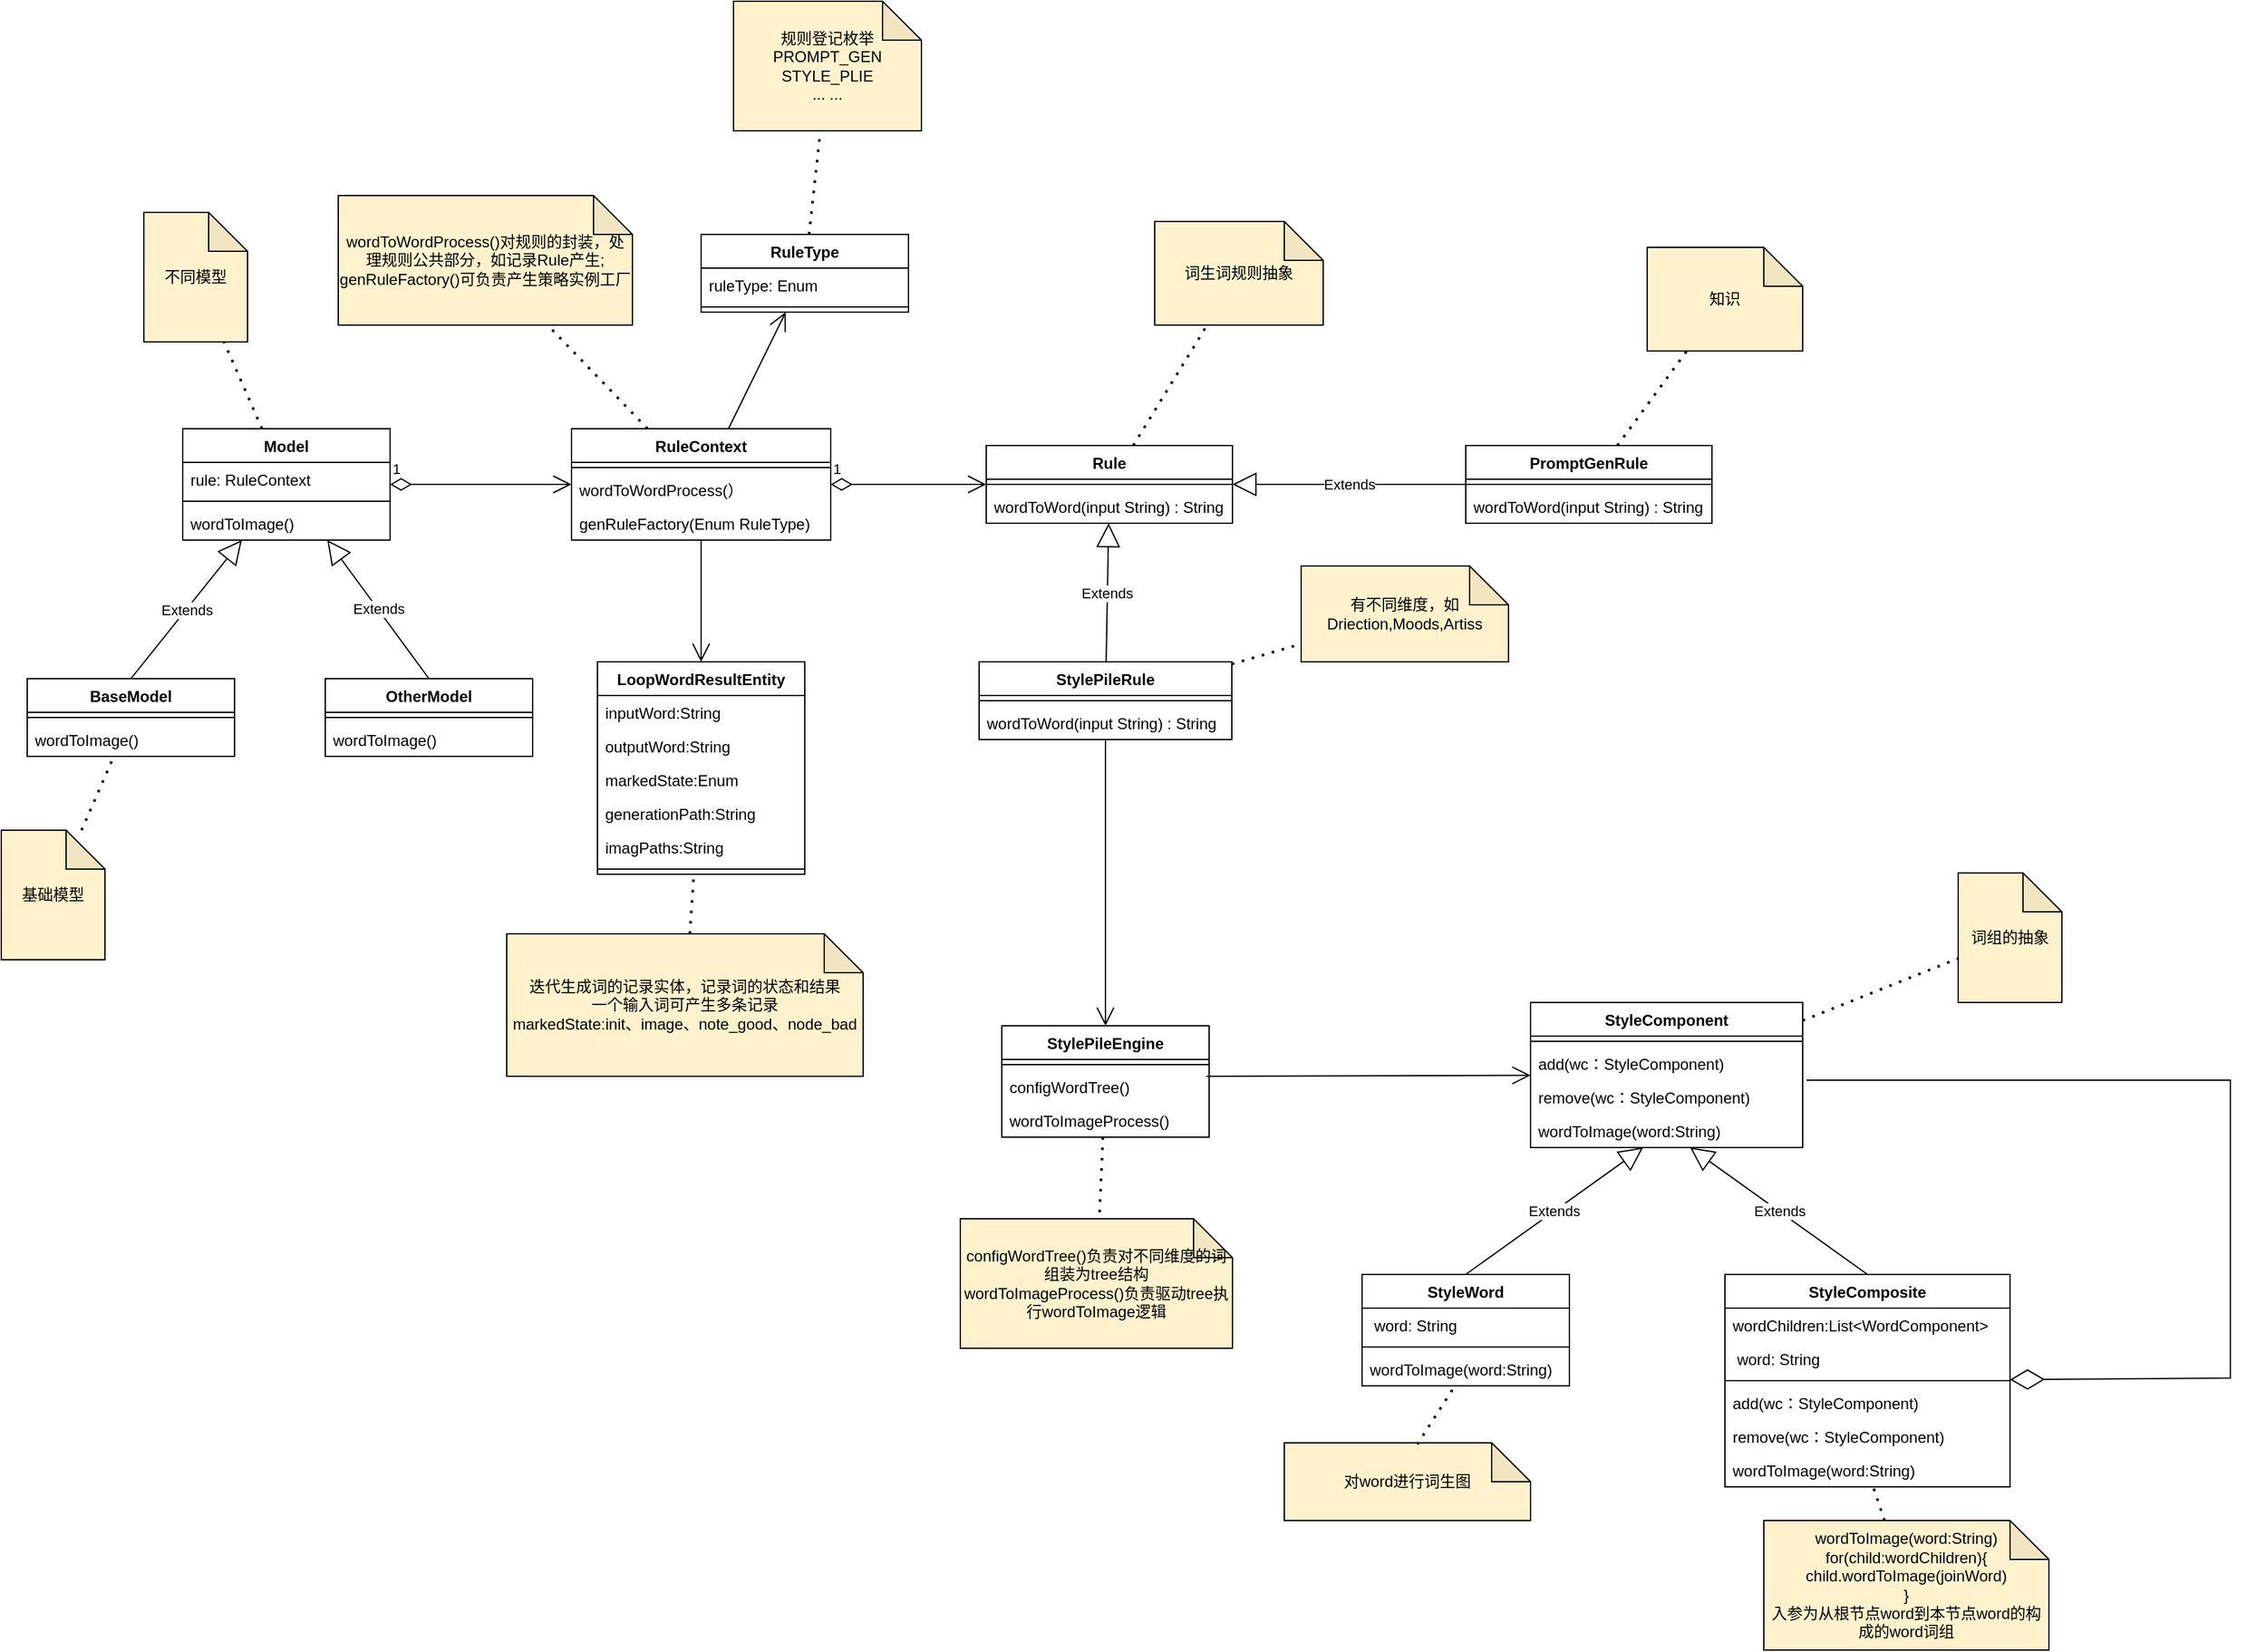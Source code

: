 <mxfile version="20.8.23" type="github">
  <diagram id="C5RBs43oDa-KdzZeNtuy" name="Page-1">
    <mxGraphModel dx="2006" dy="1645" grid="1" gridSize="10" guides="1" tooltips="1" connect="1" arrows="1" fold="1" page="1" pageScale="1" pageWidth="827" pageHeight="1169" math="0" shadow="0">
      <root>
        <mxCell id="WIyWlLk6GJQsqaUBKTNV-0" />
        <mxCell id="WIyWlLk6GJQsqaUBKTNV-1" parent="WIyWlLk6GJQsqaUBKTNV-0" />
        <mxCell id="yQq68o5WZJDf7F2LKcGU-19" value="StyleComponent" style="swimlane;fontStyle=1;align=center;verticalAlign=top;childLayout=stackLayout;horizontal=1;startSize=26;horizontalStack=0;resizeParent=1;resizeParentMax=0;resizeLast=0;collapsible=1;marginBottom=0;" vertex="1" parent="WIyWlLk6GJQsqaUBKTNV-1">
          <mxGeometry x="430" y="83" width="210" height="112" as="geometry" />
        </mxCell>
        <mxCell id="yQq68o5WZJDf7F2LKcGU-20" value="" style="line;strokeWidth=1;fillColor=none;align=left;verticalAlign=middle;spacingTop=-1;spacingLeft=3;spacingRight=3;rotatable=0;labelPosition=right;points=[];portConstraint=eastwest;strokeColor=inherit;" vertex="1" parent="yQq68o5WZJDf7F2LKcGU-19">
          <mxGeometry y="26" width="210" height="8" as="geometry" />
        </mxCell>
        <mxCell id="yQq68o5WZJDf7F2LKcGU-21" value="add(wc：StyleComponent)" style="text;strokeColor=none;fillColor=none;align=left;verticalAlign=top;spacingLeft=4;spacingRight=4;overflow=hidden;rotatable=0;points=[[0,0.5],[1,0.5]];portConstraint=eastwest;" vertex="1" parent="yQq68o5WZJDf7F2LKcGU-19">
          <mxGeometry y="34" width="210" height="26" as="geometry" />
        </mxCell>
        <mxCell id="yQq68o5WZJDf7F2LKcGU-22" value="remove(wc：StyleComponent)" style="text;strokeColor=none;fillColor=none;align=left;verticalAlign=top;spacingLeft=4;spacingRight=4;overflow=hidden;rotatable=0;points=[[0,0.5],[1,0.5]];portConstraint=eastwest;" vertex="1" parent="yQq68o5WZJDf7F2LKcGU-19">
          <mxGeometry y="60" width="210" height="26" as="geometry" />
        </mxCell>
        <mxCell id="yQq68o5WZJDf7F2LKcGU-38" value="wordToImage(word:String)" style="text;strokeColor=none;fillColor=none;align=left;verticalAlign=top;spacingLeft=4;spacingRight=4;overflow=hidden;rotatable=0;points=[[0,0.5],[1,0.5]];portConstraint=eastwest;" vertex="1" parent="yQq68o5WZJDf7F2LKcGU-19">
          <mxGeometry y="86" width="210" height="26" as="geometry" />
        </mxCell>
        <mxCell id="yQq68o5WZJDf7F2LKcGU-24" value="词组的抽象" style="shape=note;whiteSpace=wrap;html=1;backgroundOutline=1;darkOpacity=0.05;fillColor=#FFF2CC;" vertex="1" parent="WIyWlLk6GJQsqaUBKTNV-1">
          <mxGeometry x="760" y="-17" width="80" height="100" as="geometry" />
        </mxCell>
        <mxCell id="yQq68o5WZJDf7F2LKcGU-25" value="" style="endArrow=none;dashed=1;html=1;dashPattern=1 3;strokeWidth=2;rounded=0;" edge="1" parent="WIyWlLk6GJQsqaUBKTNV-1" source="yQq68o5WZJDf7F2LKcGU-19" target="yQq68o5WZJDf7F2LKcGU-24">
          <mxGeometry width="50" height="50" relative="1" as="geometry">
            <mxPoint x="630" y="143" as="sourcePoint" />
            <mxPoint x="680" y="93" as="targetPoint" />
          </mxGeometry>
        </mxCell>
        <mxCell id="yQq68o5WZJDf7F2LKcGU-26" value="StyleWord" style="swimlane;fontStyle=1;align=center;verticalAlign=top;childLayout=stackLayout;horizontal=1;startSize=26;horizontalStack=0;resizeParent=1;resizeParentMax=0;resizeLast=0;collapsible=1;marginBottom=0;" vertex="1" parent="WIyWlLk6GJQsqaUBKTNV-1">
          <mxGeometry x="300" y="293" width="160" height="86" as="geometry" />
        </mxCell>
        <mxCell id="yQq68o5WZJDf7F2LKcGU-27" value=" word: String" style="text;strokeColor=none;fillColor=none;align=left;verticalAlign=top;spacingLeft=4;spacingRight=4;overflow=hidden;rotatable=0;points=[[0,0.5],[1,0.5]];portConstraint=eastwest;" vertex="1" parent="yQq68o5WZJDf7F2LKcGU-26">
          <mxGeometry y="26" width="160" height="26" as="geometry" />
        </mxCell>
        <mxCell id="yQq68o5WZJDf7F2LKcGU-28" value="" style="line;strokeWidth=1;fillColor=none;align=left;verticalAlign=middle;spacingTop=-1;spacingLeft=3;spacingRight=3;rotatable=0;labelPosition=right;points=[];portConstraint=eastwest;strokeColor=inherit;" vertex="1" parent="yQq68o5WZJDf7F2LKcGU-26">
          <mxGeometry y="52" width="160" height="8" as="geometry" />
        </mxCell>
        <mxCell id="yQq68o5WZJDf7F2LKcGU-39" value="wordToImage(word:String)" style="text;strokeColor=none;fillColor=none;align=left;verticalAlign=top;spacingLeft=4;spacingRight=4;overflow=hidden;rotatable=0;points=[[0,0.5],[1,0.5]];portConstraint=eastwest;" vertex="1" parent="yQq68o5WZJDf7F2LKcGU-26">
          <mxGeometry y="60" width="160" height="26" as="geometry" />
        </mxCell>
        <mxCell id="yQq68o5WZJDf7F2LKcGU-30" value="Extends" style="endArrow=block;endSize=16;endFill=0;html=1;rounded=0;exitX=0.5;exitY=0;exitDx=0;exitDy=0;" edge="1" parent="WIyWlLk6GJQsqaUBKTNV-1" source="yQq68o5WZJDf7F2LKcGU-26">
          <mxGeometry width="160" relative="1" as="geometry">
            <mxPoint x="510" y="293" as="sourcePoint" />
            <mxPoint x="516.847" y="195" as="targetPoint" />
          </mxGeometry>
        </mxCell>
        <mxCell id="yQq68o5WZJDf7F2LKcGU-31" value="StyleComposite" style="swimlane;fontStyle=1;align=center;verticalAlign=top;childLayout=stackLayout;horizontal=1;startSize=26;horizontalStack=0;resizeParent=1;resizeParentMax=0;resizeLast=0;collapsible=1;marginBottom=0;" vertex="1" parent="WIyWlLk6GJQsqaUBKTNV-1">
          <mxGeometry x="580" y="293" width="220" height="164" as="geometry" />
        </mxCell>
        <mxCell id="yQq68o5WZJDf7F2LKcGU-32" value="wordChildren:List&lt;WordComponent&gt;" style="text;strokeColor=none;fillColor=none;align=left;verticalAlign=top;spacingLeft=4;spacingRight=4;overflow=hidden;rotatable=0;points=[[0,0.5],[1,0.5]];portConstraint=eastwest;" vertex="1" parent="yQq68o5WZJDf7F2LKcGU-31">
          <mxGeometry y="26" width="220" height="26" as="geometry" />
        </mxCell>
        <mxCell id="yQq68o5WZJDf7F2LKcGU-45" value=" word: String" style="text;strokeColor=none;fillColor=none;align=left;verticalAlign=top;spacingLeft=4;spacingRight=4;overflow=hidden;rotatable=0;points=[[0,0.5],[1,0.5]];portConstraint=eastwest;" vertex="1" parent="yQq68o5WZJDf7F2LKcGU-31">
          <mxGeometry y="52" width="220" height="26" as="geometry" />
        </mxCell>
        <mxCell id="yQq68o5WZJDf7F2LKcGU-33" value="" style="line;strokeWidth=1;fillColor=none;align=left;verticalAlign=middle;spacingTop=-1;spacingLeft=3;spacingRight=3;rotatable=0;labelPosition=right;points=[];portConstraint=eastwest;strokeColor=inherit;" vertex="1" parent="yQq68o5WZJDf7F2LKcGU-31">
          <mxGeometry y="78" width="220" height="8" as="geometry" />
        </mxCell>
        <mxCell id="yQq68o5WZJDf7F2LKcGU-34" value="add(wc：StyleComponent)" style="text;strokeColor=none;fillColor=none;align=left;verticalAlign=top;spacingLeft=4;spacingRight=4;overflow=hidden;rotatable=0;points=[[0,0.5],[1,0.5]];portConstraint=eastwest;" vertex="1" parent="yQq68o5WZJDf7F2LKcGU-31">
          <mxGeometry y="86" width="220" height="26" as="geometry" />
        </mxCell>
        <mxCell id="yQq68o5WZJDf7F2LKcGU-36" value="remove(wc：StyleComponent)" style="text;strokeColor=none;fillColor=none;align=left;verticalAlign=top;spacingLeft=4;spacingRight=4;overflow=hidden;rotatable=0;points=[[0,0.5],[1,0.5]];portConstraint=eastwest;" vertex="1" parent="yQq68o5WZJDf7F2LKcGU-31">
          <mxGeometry y="112" width="220" height="26" as="geometry" />
        </mxCell>
        <mxCell id="yQq68o5WZJDf7F2LKcGU-35" value="wordToImage(word:String)" style="text;strokeColor=none;fillColor=none;align=left;verticalAlign=top;spacingLeft=4;spacingRight=4;overflow=hidden;rotatable=0;points=[[0,0.5],[1,0.5]];portConstraint=eastwest;" vertex="1" parent="yQq68o5WZJDf7F2LKcGU-31">
          <mxGeometry y="138" width="220" height="26" as="geometry" />
        </mxCell>
        <mxCell id="yQq68o5WZJDf7F2LKcGU-37" value="Extends" style="endArrow=block;endSize=16;endFill=0;html=1;rounded=0;exitX=0.5;exitY=0;exitDx=0;exitDy=0;" edge="1" parent="WIyWlLk6GJQsqaUBKTNV-1" source="yQq68o5WZJDf7F2LKcGU-31">
          <mxGeometry width="160" relative="1" as="geometry">
            <mxPoint x="710" y="263" as="sourcePoint" />
            <mxPoint x="553.153" y="195" as="targetPoint" />
          </mxGeometry>
        </mxCell>
        <mxCell id="yQq68o5WZJDf7F2LKcGU-40" value="wordToImage(word:String)&lt;br&gt;for(child:wordChildren){&lt;br&gt;child.wordToImage(joinWord)&lt;br&gt;}&lt;br&gt;入参为从根节点word到本节点word的构成的word词组" style="shape=note;whiteSpace=wrap;html=1;backgroundOutline=1;darkOpacity=0.05;fillColor=#FFF2CC;" vertex="1" parent="WIyWlLk6GJQsqaUBKTNV-1">
          <mxGeometry x="610" y="483" width="220" height="100" as="geometry" />
        </mxCell>
        <mxCell id="yQq68o5WZJDf7F2LKcGU-42" value="" style="endArrow=none;dashed=1;html=1;dashPattern=1 3;strokeWidth=2;rounded=0;" edge="1" parent="WIyWlLk6GJQsqaUBKTNV-1" source="yQq68o5WZJDf7F2LKcGU-40" target="yQq68o5WZJDf7F2LKcGU-35">
          <mxGeometry width="50" height="50" relative="1" as="geometry">
            <mxPoint x="500" y="533" as="sourcePoint" />
            <mxPoint x="550" y="483" as="targetPoint" />
          </mxGeometry>
        </mxCell>
        <mxCell id="yQq68o5WZJDf7F2LKcGU-43" value="对word进行词生图" style="shape=note;whiteSpace=wrap;html=1;backgroundOutline=1;darkOpacity=0.05;fillColor=#FFF2CC;" vertex="1" parent="WIyWlLk6GJQsqaUBKTNV-1">
          <mxGeometry x="240" y="423" width="190" height="60" as="geometry" />
        </mxCell>
        <mxCell id="yQq68o5WZJDf7F2LKcGU-44" value="" style="endArrow=none;dashed=1;html=1;dashPattern=1 3;strokeWidth=2;rounded=0;exitX=0.54;exitY=0.02;exitDx=0;exitDy=0;exitPerimeter=0;" edge="1" parent="WIyWlLk6GJQsqaUBKTNV-1" source="yQq68o5WZJDf7F2LKcGU-43" target="yQq68o5WZJDf7F2LKcGU-39">
          <mxGeometry width="50" height="50" relative="1" as="geometry">
            <mxPoint x="340" y="443" as="sourcePoint" />
            <mxPoint x="390" y="393" as="targetPoint" />
          </mxGeometry>
        </mxCell>
        <mxCell id="yQq68o5WZJDf7F2LKcGU-47" value="" style="endArrow=diamondThin;endFill=0;endSize=24;html=1;rounded=0;exitX=1.014;exitY=0;exitDx=0;exitDy=0;exitPerimeter=0;" edge="1" parent="WIyWlLk6GJQsqaUBKTNV-1" source="yQq68o5WZJDf7F2LKcGU-22" target="yQq68o5WZJDf7F2LKcGU-31">
          <mxGeometry width="160" relative="1" as="geometry">
            <mxPoint x="860" y="273" as="sourcePoint" />
            <mxPoint x="1020" y="273" as="targetPoint" />
            <Array as="points">
              <mxPoint x="970" y="143" />
              <mxPoint x="970" y="373" />
            </Array>
          </mxGeometry>
        </mxCell>
        <mxCell id="yQq68o5WZJDf7F2LKcGU-48" value="StylePileEngine" style="swimlane;fontStyle=1;align=center;verticalAlign=top;childLayout=stackLayout;horizontal=1;startSize=26;horizontalStack=0;resizeParent=1;resizeParentMax=0;resizeLast=0;collapsible=1;marginBottom=0;" vertex="1" parent="WIyWlLk6GJQsqaUBKTNV-1">
          <mxGeometry x="22" y="101" width="160" height="86" as="geometry" />
        </mxCell>
        <mxCell id="yQq68o5WZJDf7F2LKcGU-50" value="" style="line;strokeWidth=1;fillColor=none;align=left;verticalAlign=middle;spacingTop=-1;spacingLeft=3;spacingRight=3;rotatable=0;labelPosition=right;points=[];portConstraint=eastwest;strokeColor=inherit;" vertex="1" parent="yQq68o5WZJDf7F2LKcGU-48">
          <mxGeometry y="26" width="160" height="8" as="geometry" />
        </mxCell>
        <mxCell id="yQq68o5WZJDf7F2LKcGU-51" value="configWordTree()" style="text;strokeColor=none;fillColor=none;align=left;verticalAlign=top;spacingLeft=4;spacingRight=4;overflow=hidden;rotatable=0;points=[[0,0.5],[1,0.5]];portConstraint=eastwest;" vertex="1" parent="yQq68o5WZJDf7F2LKcGU-48">
          <mxGeometry y="34" width="160" height="26" as="geometry" />
        </mxCell>
        <mxCell id="yQq68o5WZJDf7F2LKcGU-145" value="wordToImageProcess()" style="text;strokeColor=none;fillColor=none;align=left;verticalAlign=top;spacingLeft=4;spacingRight=4;overflow=hidden;rotatable=0;points=[[0,0.5],[1,0.5]];portConstraint=eastwest;" vertex="1" parent="yQq68o5WZJDf7F2LKcGU-48">
          <mxGeometry y="60" width="160" height="26" as="geometry" />
        </mxCell>
        <mxCell id="yQq68o5WZJDf7F2LKcGU-52" value="" style="endArrow=open;endFill=1;endSize=12;html=1;rounded=0;exitX=1;exitY=0.5;exitDx=0;exitDy=0;" edge="1" parent="WIyWlLk6GJQsqaUBKTNV-1" target="yQq68o5WZJDf7F2LKcGU-19">
          <mxGeometry width="160" relative="1" as="geometry">
            <mxPoint x="180" y="140" as="sourcePoint" />
            <mxPoint x="390" y="123" as="targetPoint" />
          </mxGeometry>
        </mxCell>
        <mxCell id="yQq68o5WZJDf7F2LKcGU-53" value="configWordTree()负责对不同维度的词组装为tree结构&lt;br&gt;wordToImageProcess()负责驱动tree执行wordToImage逻辑" style="shape=note;whiteSpace=wrap;html=1;backgroundOutline=1;darkOpacity=0.05;fillColor=#FFF2CC;" vertex="1" parent="WIyWlLk6GJQsqaUBKTNV-1">
          <mxGeometry x="-10" y="250" width="210" height="100" as="geometry" />
        </mxCell>
        <mxCell id="yQq68o5WZJDf7F2LKcGU-54" value="" style="endArrow=none;dashed=1;html=1;dashPattern=1 3;strokeWidth=2;rounded=0;" edge="1" parent="WIyWlLk6GJQsqaUBKTNV-1" source="yQq68o5WZJDf7F2LKcGU-48" target="yQq68o5WZJDf7F2LKcGU-53">
          <mxGeometry width="50" height="50" relative="1" as="geometry">
            <mxPoint x="170" y="3" as="sourcePoint" />
            <mxPoint x="220" y="-47" as="targetPoint" />
          </mxGeometry>
        </mxCell>
        <mxCell id="yQq68o5WZJDf7F2LKcGU-59" value="Model" style="swimlane;fontStyle=1;align=center;verticalAlign=top;childLayout=stackLayout;horizontal=1;startSize=26;horizontalStack=0;resizeParent=1;resizeParentMax=0;resizeLast=0;collapsible=1;marginBottom=0;" vertex="1" parent="WIyWlLk6GJQsqaUBKTNV-1">
          <mxGeometry x="-610" y="-360" width="160" height="86" as="geometry" />
        </mxCell>
        <mxCell id="yQq68o5WZJDf7F2LKcGU-60" value="rule: RuleContext" style="text;strokeColor=none;fillColor=none;align=left;verticalAlign=top;spacingLeft=4;spacingRight=4;overflow=hidden;rotatable=0;points=[[0,0.5],[1,0.5]];portConstraint=eastwest;" vertex="1" parent="yQq68o5WZJDf7F2LKcGU-59">
          <mxGeometry y="26" width="160" height="26" as="geometry" />
        </mxCell>
        <mxCell id="yQq68o5WZJDf7F2LKcGU-61" value="" style="line;strokeWidth=1;fillColor=none;align=left;verticalAlign=middle;spacingTop=-1;spacingLeft=3;spacingRight=3;rotatable=0;labelPosition=right;points=[];portConstraint=eastwest;strokeColor=inherit;" vertex="1" parent="yQq68o5WZJDf7F2LKcGU-59">
          <mxGeometry y="52" width="160" height="8" as="geometry" />
        </mxCell>
        <mxCell id="yQq68o5WZJDf7F2LKcGU-62" value="wordToImage()" style="text;strokeColor=none;fillColor=none;align=left;verticalAlign=top;spacingLeft=4;spacingRight=4;overflow=hidden;rotatable=0;points=[[0,0.5],[1,0.5]];portConstraint=eastwest;" vertex="1" parent="yQq68o5WZJDf7F2LKcGU-59">
          <mxGeometry y="60" width="160" height="26" as="geometry" />
        </mxCell>
        <mxCell id="yQq68o5WZJDf7F2LKcGU-63" value="BaseModel" style="swimlane;fontStyle=1;align=center;verticalAlign=top;childLayout=stackLayout;horizontal=1;startSize=26;horizontalStack=0;resizeParent=1;resizeParentMax=0;resizeLast=0;collapsible=1;marginBottom=0;" vertex="1" parent="WIyWlLk6GJQsqaUBKTNV-1">
          <mxGeometry x="-730" y="-167" width="160" height="60" as="geometry" />
        </mxCell>
        <mxCell id="yQq68o5WZJDf7F2LKcGU-65" value="" style="line;strokeWidth=1;fillColor=none;align=left;verticalAlign=middle;spacingTop=-1;spacingLeft=3;spacingRight=3;rotatable=0;labelPosition=right;points=[];portConstraint=eastwest;strokeColor=inherit;" vertex="1" parent="yQq68o5WZJDf7F2LKcGU-63">
          <mxGeometry y="26" width="160" height="8" as="geometry" />
        </mxCell>
        <mxCell id="yQq68o5WZJDf7F2LKcGU-72" value="wordToImage()" style="text;strokeColor=none;fillColor=none;align=left;verticalAlign=top;spacingLeft=4;spacingRight=4;overflow=hidden;rotatable=0;points=[[0,0.5],[1,0.5]];portConstraint=eastwest;" vertex="1" parent="yQq68o5WZJDf7F2LKcGU-63">
          <mxGeometry y="34" width="160" height="26" as="geometry" />
        </mxCell>
        <mxCell id="yQq68o5WZJDf7F2LKcGU-67" value="Extends" style="endArrow=block;endSize=16;endFill=0;html=1;rounded=0;exitX=0.5;exitY=0;exitDx=0;exitDy=0;" edge="1" parent="WIyWlLk6GJQsqaUBKTNV-1" source="yQq68o5WZJDf7F2LKcGU-63" target="yQq68o5WZJDf7F2LKcGU-59">
          <mxGeometry width="160" relative="1" as="geometry">
            <mxPoint x="-460" y="-217" as="sourcePoint" />
            <mxPoint x="-300" y="-217" as="targetPoint" />
          </mxGeometry>
        </mxCell>
        <mxCell id="yQq68o5WZJDf7F2LKcGU-68" value="OtherModel" style="swimlane;fontStyle=1;align=center;verticalAlign=top;childLayout=stackLayout;horizontal=1;startSize=26;horizontalStack=0;resizeParent=1;resizeParentMax=0;resizeLast=0;collapsible=1;marginBottom=0;" vertex="1" parent="WIyWlLk6GJQsqaUBKTNV-1">
          <mxGeometry x="-500" y="-167" width="160" height="60" as="geometry" />
        </mxCell>
        <mxCell id="yQq68o5WZJDf7F2LKcGU-70" value="" style="line;strokeWidth=1;fillColor=none;align=left;verticalAlign=middle;spacingTop=-1;spacingLeft=3;spacingRight=3;rotatable=0;labelPosition=right;points=[];portConstraint=eastwest;strokeColor=inherit;" vertex="1" parent="yQq68o5WZJDf7F2LKcGU-68">
          <mxGeometry y="26" width="160" height="8" as="geometry" />
        </mxCell>
        <mxCell id="yQq68o5WZJDf7F2LKcGU-73" value="wordToImage()" style="text;strokeColor=none;fillColor=none;align=left;verticalAlign=top;spacingLeft=4;spacingRight=4;overflow=hidden;rotatable=0;points=[[0,0.5],[1,0.5]];portConstraint=eastwest;" vertex="1" parent="yQq68o5WZJDf7F2LKcGU-68">
          <mxGeometry y="34" width="160" height="26" as="geometry" />
        </mxCell>
        <mxCell id="yQq68o5WZJDf7F2LKcGU-74" value="Extends" style="endArrow=block;endSize=16;endFill=0;html=1;rounded=0;exitX=0.5;exitY=0;exitDx=0;exitDy=0;" edge="1" parent="WIyWlLk6GJQsqaUBKTNV-1" source="yQq68o5WZJDf7F2LKcGU-68" target="yQq68o5WZJDf7F2LKcGU-59">
          <mxGeometry width="160" relative="1" as="geometry">
            <mxPoint x="-390" y="-197" as="sourcePoint" />
            <mxPoint x="-230" y="-197" as="targetPoint" />
          </mxGeometry>
        </mxCell>
        <mxCell id="yQq68o5WZJDf7F2LKcGU-75" value="Rule" style="swimlane;fontStyle=1;align=center;verticalAlign=top;childLayout=stackLayout;horizontal=1;startSize=26;horizontalStack=0;resizeParent=1;resizeParentMax=0;resizeLast=0;collapsible=1;marginBottom=0;" vertex="1" parent="WIyWlLk6GJQsqaUBKTNV-1">
          <mxGeometry x="10" y="-347" width="190" height="60" as="geometry" />
        </mxCell>
        <mxCell id="yQq68o5WZJDf7F2LKcGU-77" value="" style="line;strokeWidth=1;fillColor=none;align=left;verticalAlign=middle;spacingTop=-1;spacingLeft=3;spacingRight=3;rotatable=0;labelPosition=right;points=[];portConstraint=eastwest;strokeColor=inherit;" vertex="1" parent="yQq68o5WZJDf7F2LKcGU-75">
          <mxGeometry y="26" width="190" height="8" as="geometry" />
        </mxCell>
        <mxCell id="yQq68o5WZJDf7F2LKcGU-91" value="wordToWord(input String) : String" style="text;strokeColor=none;fillColor=none;align=left;verticalAlign=top;spacingLeft=4;spacingRight=4;overflow=hidden;rotatable=0;points=[[0,0.5],[1,0.5]];portConstraint=eastwest;" vertex="1" parent="yQq68o5WZJDf7F2LKcGU-75">
          <mxGeometry y="34" width="190" height="26" as="geometry" />
        </mxCell>
        <mxCell id="yQq68o5WZJDf7F2LKcGU-79" value="1" style="endArrow=open;html=1;endSize=12;startArrow=diamondThin;startSize=14;startFill=0;edgeStyle=orthogonalEdgeStyle;align=left;verticalAlign=bottom;rounded=0;" edge="1" parent="WIyWlLk6GJQsqaUBKTNV-1" source="yQq68o5WZJDf7F2LKcGU-115" target="yQq68o5WZJDf7F2LKcGU-75">
          <mxGeometry x="-1" y="3" relative="1" as="geometry">
            <mxPoint x="-340" y="-350" as="sourcePoint" />
            <mxPoint x="-180" y="-350" as="targetPoint" />
          </mxGeometry>
        </mxCell>
        <mxCell id="yQq68o5WZJDf7F2LKcGU-80" value="StylePileRule" style="swimlane;fontStyle=1;align=center;verticalAlign=top;childLayout=stackLayout;horizontal=1;startSize=26;horizontalStack=0;resizeParent=1;resizeParentMax=0;resizeLast=0;collapsible=1;marginBottom=0;" vertex="1" parent="WIyWlLk6GJQsqaUBKTNV-1">
          <mxGeometry x="4.5" y="-180" width="195" height="60" as="geometry" />
        </mxCell>
        <mxCell id="yQq68o5WZJDf7F2LKcGU-82" value="" style="line;strokeWidth=1;fillColor=none;align=left;verticalAlign=middle;spacingTop=-1;spacingLeft=3;spacingRight=3;rotatable=0;labelPosition=right;points=[];portConstraint=eastwest;strokeColor=inherit;" vertex="1" parent="yQq68o5WZJDf7F2LKcGU-80">
          <mxGeometry y="26" width="195" height="8" as="geometry" />
        </mxCell>
        <mxCell id="yQq68o5WZJDf7F2LKcGU-95" value="wordToWord(input String) : String" style="text;strokeColor=none;fillColor=none;align=left;verticalAlign=top;spacingLeft=4;spacingRight=4;overflow=hidden;rotatable=0;points=[[0,0.5],[1,0.5]];portConstraint=eastwest;" vertex="1" parent="yQq68o5WZJDf7F2LKcGU-80">
          <mxGeometry y="34" width="195" height="26" as="geometry" />
        </mxCell>
        <mxCell id="yQq68o5WZJDf7F2LKcGU-84" value="PromptGenRule" style="swimlane;fontStyle=1;align=center;verticalAlign=top;childLayout=stackLayout;horizontal=1;startSize=26;horizontalStack=0;resizeParent=1;resizeParentMax=0;resizeLast=0;collapsible=1;marginBottom=0;" vertex="1" parent="WIyWlLk6GJQsqaUBKTNV-1">
          <mxGeometry x="380" y="-347" width="190" height="60" as="geometry" />
        </mxCell>
        <mxCell id="yQq68o5WZJDf7F2LKcGU-86" value="" style="line;strokeWidth=1;fillColor=none;align=left;verticalAlign=middle;spacingTop=-1;spacingLeft=3;spacingRight=3;rotatable=0;labelPosition=right;points=[];portConstraint=eastwest;strokeColor=inherit;" vertex="1" parent="yQq68o5WZJDf7F2LKcGU-84">
          <mxGeometry y="26" width="190" height="8" as="geometry" />
        </mxCell>
        <mxCell id="yQq68o5WZJDf7F2LKcGU-92" value="wordToWord(input String) : String" style="text;strokeColor=none;fillColor=none;align=left;verticalAlign=top;spacingLeft=4;spacingRight=4;overflow=hidden;rotatable=0;points=[[0,0.5],[1,0.5]];portConstraint=eastwest;" vertex="1" parent="yQq68o5WZJDf7F2LKcGU-84">
          <mxGeometry y="34" width="190" height="26" as="geometry" />
        </mxCell>
        <mxCell id="yQq68o5WZJDf7F2LKcGU-88" value="Extends" style="endArrow=block;endSize=16;endFill=0;html=1;rounded=0;" edge="1" parent="WIyWlLk6GJQsqaUBKTNV-1" source="yQq68o5WZJDf7F2LKcGU-80" target="yQq68o5WZJDf7F2LKcGU-75">
          <mxGeometry width="160" relative="1" as="geometry">
            <mxPoint x="-120" y="-230" as="sourcePoint" />
            <mxPoint x="40" y="-230" as="targetPoint" />
          </mxGeometry>
        </mxCell>
        <mxCell id="yQq68o5WZJDf7F2LKcGU-90" value="Extends" style="endArrow=block;endSize=16;endFill=0;html=1;rounded=0;" edge="1" parent="WIyWlLk6GJQsqaUBKTNV-1" source="yQq68o5WZJDf7F2LKcGU-84" target="yQq68o5WZJDf7F2LKcGU-75">
          <mxGeometry width="160" relative="1" as="geometry">
            <mxPoint x="240" y="-280" as="sourcePoint" />
            <mxPoint x="400" y="-280" as="targetPoint" />
          </mxGeometry>
        </mxCell>
        <mxCell id="yQq68o5WZJDf7F2LKcGU-96" value="词生词规则抽象" style="shape=note;whiteSpace=wrap;html=1;backgroundOutline=1;darkOpacity=0.05;fillColor=#FFF2CC;" vertex="1" parent="WIyWlLk6GJQsqaUBKTNV-1">
          <mxGeometry x="140" y="-520" width="130" height="80" as="geometry" />
        </mxCell>
        <mxCell id="yQq68o5WZJDf7F2LKcGU-97" value="" style="endArrow=none;dashed=1;html=1;dashPattern=1 3;strokeWidth=2;rounded=0;" edge="1" parent="WIyWlLk6GJQsqaUBKTNV-1" source="yQq68o5WZJDf7F2LKcGU-75" target="yQq68o5WZJDf7F2LKcGU-96">
          <mxGeometry width="50" height="50" relative="1" as="geometry">
            <mxPoint x="110" y="-420" as="sourcePoint" />
            <mxPoint x="160" y="-470" as="targetPoint" />
          </mxGeometry>
        </mxCell>
        <mxCell id="yQq68o5WZJDf7F2LKcGU-98" value="知识" style="shape=note;whiteSpace=wrap;html=1;backgroundOutline=1;darkOpacity=0.05;fillColor=#FFF2CC;" vertex="1" parent="WIyWlLk6GJQsqaUBKTNV-1">
          <mxGeometry x="520" y="-500" width="120" height="80" as="geometry" />
        </mxCell>
        <mxCell id="yQq68o5WZJDf7F2LKcGU-99" value="" style="endArrow=none;dashed=1;html=1;dashPattern=1 3;strokeWidth=2;rounded=0;" edge="1" parent="WIyWlLk6GJQsqaUBKTNV-1" source="yQq68o5WZJDf7F2LKcGU-84" target="yQq68o5WZJDf7F2LKcGU-98">
          <mxGeometry width="50" height="50" relative="1" as="geometry">
            <mxPoint x="480" y="-400" as="sourcePoint" />
            <mxPoint x="530" y="-450" as="targetPoint" />
          </mxGeometry>
        </mxCell>
        <mxCell id="yQq68o5WZJDf7F2LKcGU-100" value="有不同维度，如Driection,Moods,Artiss" style="shape=note;whiteSpace=wrap;html=1;backgroundOutline=1;darkOpacity=0.05;fillColor=#FFF2CC;" vertex="1" parent="WIyWlLk6GJQsqaUBKTNV-1">
          <mxGeometry x="253" y="-254" width="160" height="74" as="geometry" />
        </mxCell>
        <mxCell id="yQq68o5WZJDf7F2LKcGU-101" value="" style="endArrow=none;dashed=1;html=1;dashPattern=1 3;strokeWidth=2;rounded=0;" edge="1" parent="WIyWlLk6GJQsqaUBKTNV-1" source="yQq68o5WZJDf7F2LKcGU-80" target="yQq68o5WZJDf7F2LKcGU-100">
          <mxGeometry width="50" height="50" relative="1" as="geometry">
            <mxPoint x="260" y="-100" as="sourcePoint" />
            <mxPoint x="310" y="-150" as="targetPoint" />
          </mxGeometry>
        </mxCell>
        <mxCell id="yQq68o5WZJDf7F2LKcGU-102" value="" style="endArrow=open;endFill=1;endSize=12;html=1;rounded=0;" edge="1" parent="WIyWlLk6GJQsqaUBKTNV-1" source="yQq68o5WZJDf7F2LKcGU-80" target="yQq68o5WZJDf7F2LKcGU-48">
          <mxGeometry width="160" relative="1" as="geometry">
            <mxPoint x="330" y="-110" as="sourcePoint" />
            <mxPoint x="490" y="-110" as="targetPoint" />
          </mxGeometry>
        </mxCell>
        <mxCell id="yQq68o5WZJDf7F2LKcGU-103" value="不同模型" style="shape=note;whiteSpace=wrap;html=1;backgroundOutline=1;darkOpacity=0.05;fillColor=#FFF2CC;" vertex="1" parent="WIyWlLk6GJQsqaUBKTNV-1">
          <mxGeometry x="-640" y="-527" width="80" height="100" as="geometry" />
        </mxCell>
        <mxCell id="yQq68o5WZJDf7F2LKcGU-104" value="" style="endArrow=none;dashed=1;html=1;dashPattern=1 3;strokeWidth=2;rounded=0;" edge="1" parent="WIyWlLk6GJQsqaUBKTNV-1" source="yQq68o5WZJDf7F2LKcGU-59" target="yQq68o5WZJDf7F2LKcGU-103">
          <mxGeometry width="50" height="50" relative="1" as="geometry">
            <mxPoint x="-400" y="-387" as="sourcePoint" />
            <mxPoint x="-350" y="-437" as="targetPoint" />
          </mxGeometry>
        </mxCell>
        <mxCell id="yQq68o5WZJDf7F2LKcGU-115" value="RuleContext" style="swimlane;fontStyle=1;align=center;verticalAlign=top;childLayout=stackLayout;horizontal=1;startSize=26;horizontalStack=0;resizeParent=1;resizeParentMax=0;resizeLast=0;collapsible=1;marginBottom=0;fillColor=#FFFFFF;" vertex="1" parent="WIyWlLk6GJQsqaUBKTNV-1">
          <mxGeometry x="-310" y="-360" width="200" height="86" as="geometry" />
        </mxCell>
        <mxCell id="yQq68o5WZJDf7F2LKcGU-117" value="" style="line;strokeWidth=1;fillColor=none;align=left;verticalAlign=middle;spacingTop=-1;spacingLeft=3;spacingRight=3;rotatable=0;labelPosition=right;points=[];portConstraint=eastwest;strokeColor=inherit;" vertex="1" parent="yQq68o5WZJDf7F2LKcGU-115">
          <mxGeometry y="26" width="200" height="8" as="geometry" />
        </mxCell>
        <mxCell id="yQq68o5WZJDf7F2LKcGU-118" value="wordToWordProcess(）" style="text;strokeColor=none;fillColor=none;align=left;verticalAlign=top;spacingLeft=4;spacingRight=4;overflow=hidden;rotatable=0;points=[[0,0.5],[1,0.5]];portConstraint=eastwest;" vertex="1" parent="yQq68o5WZJDf7F2LKcGU-115">
          <mxGeometry y="34" width="200" height="26" as="geometry" />
        </mxCell>
        <mxCell id="yQq68o5WZJDf7F2LKcGU-123" value="genRuleFactory(Enum RuleType)" style="text;strokeColor=none;fillColor=none;align=left;verticalAlign=top;spacingLeft=4;spacingRight=4;overflow=hidden;rotatable=0;points=[[0,0.5],[1,0.5]];portConstraint=eastwest;" vertex="1" parent="yQq68o5WZJDf7F2LKcGU-115">
          <mxGeometry y="60" width="200" height="26" as="geometry" />
        </mxCell>
        <mxCell id="yQq68o5WZJDf7F2LKcGU-119" value="1" style="endArrow=open;html=1;endSize=12;startArrow=diamondThin;startSize=14;startFill=0;edgeStyle=orthogonalEdgeStyle;align=left;verticalAlign=bottom;rounded=0;" edge="1" parent="WIyWlLk6GJQsqaUBKTNV-1" source="yQq68o5WZJDf7F2LKcGU-59" target="yQq68o5WZJDf7F2LKcGU-115">
          <mxGeometry x="-1" y="3" relative="1" as="geometry">
            <mxPoint x="-270" y="-250" as="sourcePoint" />
            <mxPoint x="-110" y="-250" as="targetPoint" />
          </mxGeometry>
        </mxCell>
        <mxCell id="yQq68o5WZJDf7F2LKcGU-121" value="wordToWordProcess()对规则的封装，处理规则公共部分，如记录Rule产生;&lt;br&gt;genRuleFactory()可负责产生策略实例工厂" style="shape=note;whiteSpace=wrap;html=1;backgroundOutline=1;darkOpacity=0.05;fillColor=#FFF2CC;" vertex="1" parent="WIyWlLk6GJQsqaUBKTNV-1">
          <mxGeometry x="-490" y="-540" width="227" height="100" as="geometry" />
        </mxCell>
        <mxCell id="yQq68o5WZJDf7F2LKcGU-122" value="" style="endArrow=none;dashed=1;html=1;dashPattern=1 3;strokeWidth=2;rounded=0;" edge="1" parent="WIyWlLk6GJQsqaUBKTNV-1" source="yQq68o5WZJDf7F2LKcGU-115" target="yQq68o5WZJDf7F2LKcGU-121">
          <mxGeometry width="50" height="50" relative="1" as="geometry">
            <mxPoint x="-110" y="-410" as="sourcePoint" />
            <mxPoint x="-60" y="-460" as="targetPoint" />
          </mxGeometry>
        </mxCell>
        <mxCell id="yQq68o5WZJDf7F2LKcGU-124" value="RuleType" style="swimlane;fontStyle=1;align=center;verticalAlign=top;childLayout=stackLayout;horizontal=1;startSize=26;horizontalStack=0;resizeParent=1;resizeParentMax=0;resizeLast=0;collapsible=1;marginBottom=0;fillColor=#FFFFFF;" vertex="1" parent="WIyWlLk6GJQsqaUBKTNV-1">
          <mxGeometry x="-210" y="-510" width="160" height="60" as="geometry" />
        </mxCell>
        <mxCell id="yQq68o5WZJDf7F2LKcGU-125" value="ruleType: Enum" style="text;strokeColor=none;fillColor=none;align=left;verticalAlign=top;spacingLeft=4;spacingRight=4;overflow=hidden;rotatable=0;points=[[0,0.5],[1,0.5]];portConstraint=eastwest;" vertex="1" parent="yQq68o5WZJDf7F2LKcGU-124">
          <mxGeometry y="26" width="160" height="26" as="geometry" />
        </mxCell>
        <mxCell id="yQq68o5WZJDf7F2LKcGU-126" value="" style="line;strokeWidth=1;fillColor=none;align=left;verticalAlign=middle;spacingTop=-1;spacingLeft=3;spacingRight=3;rotatable=0;labelPosition=right;points=[];portConstraint=eastwest;strokeColor=inherit;" vertex="1" parent="yQq68o5WZJDf7F2LKcGU-124">
          <mxGeometry y="52" width="160" height="8" as="geometry" />
        </mxCell>
        <mxCell id="yQq68o5WZJDf7F2LKcGU-128" value="" style="endArrow=open;endFill=1;endSize=12;html=1;rounded=0;" edge="1" parent="WIyWlLk6GJQsqaUBKTNV-1" source="yQq68o5WZJDf7F2LKcGU-115" target="yQq68o5WZJDf7F2LKcGU-124">
          <mxGeometry width="160" relative="1" as="geometry">
            <mxPoint x="-80" y="-410" as="sourcePoint" />
            <mxPoint x="80" y="-410" as="targetPoint" />
          </mxGeometry>
        </mxCell>
        <mxCell id="yQq68o5WZJDf7F2LKcGU-129" value="规则登记枚举&lt;br&gt;PROMPT_GEN&lt;br&gt;STYLE_PLIE&lt;br&gt;... ..." style="shape=note;whiteSpace=wrap;html=1;backgroundOutline=1;darkOpacity=0.05;fillColor=#FFF2CC;" vertex="1" parent="WIyWlLk6GJQsqaUBKTNV-1">
          <mxGeometry x="-185" y="-690" width="145" height="100" as="geometry" />
        </mxCell>
        <mxCell id="yQq68o5WZJDf7F2LKcGU-130" value="" style="endArrow=none;dashed=1;html=1;dashPattern=1 3;strokeWidth=2;rounded=0;" edge="1" parent="WIyWlLk6GJQsqaUBKTNV-1" source="yQq68o5WZJDf7F2LKcGU-124" target="yQq68o5WZJDf7F2LKcGU-129">
          <mxGeometry width="50" height="50" relative="1" as="geometry">
            <mxPoint x="-20" y="-570" as="sourcePoint" />
            <mxPoint x="30" y="-620" as="targetPoint" />
          </mxGeometry>
        </mxCell>
        <mxCell id="yQq68o5WZJDf7F2LKcGU-131" value="LoopWordResultEntity" style="swimlane;fontStyle=1;align=center;verticalAlign=top;childLayout=stackLayout;horizontal=1;startSize=26;horizontalStack=0;resizeParent=1;resizeParentMax=0;resizeLast=0;collapsible=1;marginBottom=0;fillColor=#FFFFFF;" vertex="1" parent="WIyWlLk6GJQsqaUBKTNV-1">
          <mxGeometry x="-290" y="-180" width="160" height="164" as="geometry" />
        </mxCell>
        <mxCell id="yQq68o5WZJDf7F2LKcGU-132" value="inputWord:String" style="text;strokeColor=none;fillColor=none;align=left;verticalAlign=top;spacingLeft=4;spacingRight=4;overflow=hidden;rotatable=0;points=[[0,0.5],[1,0.5]];portConstraint=eastwest;" vertex="1" parent="yQq68o5WZJDf7F2LKcGU-131">
          <mxGeometry y="26" width="160" height="26" as="geometry" />
        </mxCell>
        <mxCell id="yQq68o5WZJDf7F2LKcGU-135" value="outputWord:String" style="text;strokeColor=none;fillColor=none;align=left;verticalAlign=top;spacingLeft=4;spacingRight=4;overflow=hidden;rotatable=0;points=[[0,0.5],[1,0.5]];portConstraint=eastwest;" vertex="1" parent="yQq68o5WZJDf7F2LKcGU-131">
          <mxGeometry y="52" width="160" height="26" as="geometry" />
        </mxCell>
        <mxCell id="yQq68o5WZJDf7F2LKcGU-136" value="markedState:Enum" style="text;strokeColor=none;fillColor=none;align=left;verticalAlign=top;spacingLeft=4;spacingRight=4;overflow=hidden;rotatable=0;points=[[0,0.5],[1,0.5]];portConstraint=eastwest;" vertex="1" parent="yQq68o5WZJDf7F2LKcGU-131">
          <mxGeometry y="78" width="160" height="26" as="geometry" />
        </mxCell>
        <mxCell id="yQq68o5WZJDf7F2LKcGU-140" value="generationPath:String" style="text;strokeColor=none;fillColor=none;align=left;verticalAlign=top;spacingLeft=4;spacingRight=4;overflow=hidden;rotatable=0;points=[[0,0.5],[1,0.5]];portConstraint=eastwest;" vertex="1" parent="yQq68o5WZJDf7F2LKcGU-131">
          <mxGeometry y="104" width="160" height="26" as="geometry" />
        </mxCell>
        <mxCell id="yQq68o5WZJDf7F2LKcGU-137" value="imagPaths:String" style="text;strokeColor=none;fillColor=none;align=left;verticalAlign=top;spacingLeft=4;spacingRight=4;overflow=hidden;rotatable=0;points=[[0,0.5],[1,0.5]];portConstraint=eastwest;" vertex="1" parent="yQq68o5WZJDf7F2LKcGU-131">
          <mxGeometry y="130" width="160" height="26" as="geometry" />
        </mxCell>
        <mxCell id="yQq68o5WZJDf7F2LKcGU-133" value="" style="line;strokeWidth=1;fillColor=none;align=left;verticalAlign=middle;spacingTop=-1;spacingLeft=3;spacingRight=3;rotatable=0;labelPosition=right;points=[];portConstraint=eastwest;strokeColor=inherit;" vertex="1" parent="yQq68o5WZJDf7F2LKcGU-131">
          <mxGeometry y="156" width="160" height="8" as="geometry" />
        </mxCell>
        <mxCell id="yQq68o5WZJDf7F2LKcGU-139" value="迭代生成词的记录实体，记录词的状态和结果&lt;br&gt;一个输入词可产生多条记录&lt;br&gt;markedState:init、image、note_good、node_bad" style="shape=note;whiteSpace=wrap;html=1;backgroundOutline=1;darkOpacity=0.05;fillColor=#FFF2CC;" vertex="1" parent="WIyWlLk6GJQsqaUBKTNV-1">
          <mxGeometry x="-360" y="30" width="275" height="110" as="geometry" />
        </mxCell>
        <mxCell id="yQq68o5WZJDf7F2LKcGU-141" value="" style="endArrow=none;dashed=1;html=1;dashPattern=1 3;strokeWidth=2;rounded=0;" edge="1" parent="WIyWlLk6GJQsqaUBKTNV-1" source="yQq68o5WZJDf7F2LKcGU-139" target="yQq68o5WZJDf7F2LKcGU-131">
          <mxGeometry width="50" height="50" relative="1" as="geometry">
            <mxPoint x="-390" y="50" as="sourcePoint" />
            <mxPoint x="-340" as="targetPoint" />
          </mxGeometry>
        </mxCell>
        <mxCell id="yQq68o5WZJDf7F2LKcGU-142" value="" style="endArrow=open;endFill=1;endSize=12;html=1;rounded=0;" edge="1" parent="WIyWlLk6GJQsqaUBKTNV-1" source="yQq68o5WZJDf7F2LKcGU-115" target="yQq68o5WZJDf7F2LKcGU-131">
          <mxGeometry width="160" relative="1" as="geometry">
            <mxPoint x="-130" y="-230" as="sourcePoint" />
            <mxPoint x="30" y="-230" as="targetPoint" />
          </mxGeometry>
        </mxCell>
        <mxCell id="yQq68o5WZJDf7F2LKcGU-143" value="基础模型" style="shape=note;whiteSpace=wrap;html=1;backgroundOutline=1;darkOpacity=0.05;fillColor=#FFF2CC;" vertex="1" parent="WIyWlLk6GJQsqaUBKTNV-1">
          <mxGeometry x="-750" y="-50" width="80" height="100" as="geometry" />
        </mxCell>
        <mxCell id="yQq68o5WZJDf7F2LKcGU-144" value="" style="endArrow=none;dashed=1;html=1;dashPattern=1 3;strokeWidth=2;rounded=0;" edge="1" parent="WIyWlLk6GJQsqaUBKTNV-1" source="yQq68o5WZJDf7F2LKcGU-143" target="yQq68o5WZJDf7F2LKcGU-63">
          <mxGeometry width="50" height="50" relative="1" as="geometry">
            <mxPoint x="-610" y="-10" as="sourcePoint" />
            <mxPoint x="-560" y="-60" as="targetPoint" />
          </mxGeometry>
        </mxCell>
      </root>
    </mxGraphModel>
  </diagram>
</mxfile>
